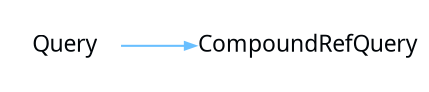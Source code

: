 digraph {
 rankdir = "LR"
 bgcolor = none;
 layout  = dot;
 edge [
   arrowsize = "0.5"
   color     = "#69BFFFFF"
 ]
 qqBaxhO[
   shape    = none
   label    = "Query"
   margin   = "0.01"
   fontname = "Segoe UI"
   fontsize = "11"
   fontcolor= "#010509FF"
 ]
 D2BaxhO[
   shape    = none
   label    = "CompoundRefQuery"
   margin   = "0.01"
   fontname = "Segoe UI"
   fontsize = "11"
   fontcolor= "#010509FF"
 ]
 qqBaxhO->D2BaxhO
}
